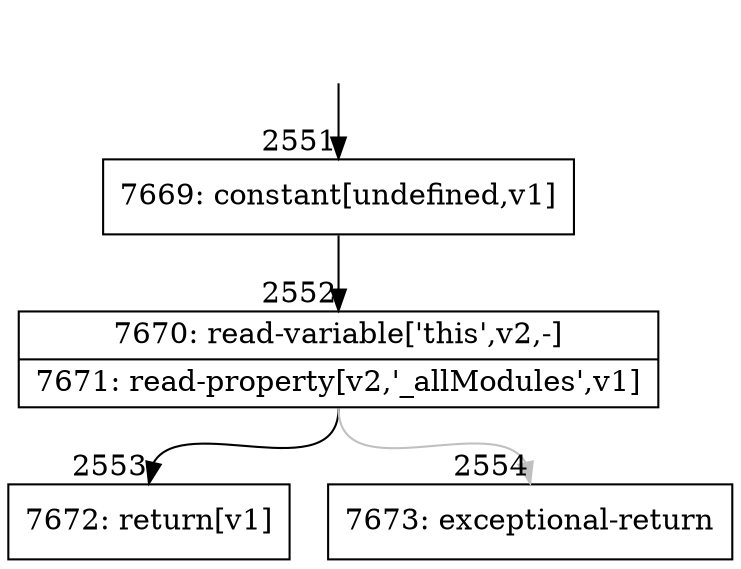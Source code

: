 digraph {
rankdir="TD"
BB_entry278[shape=none,label=""];
BB_entry278 -> BB2551 [tailport=s, headport=n, headlabel="    2551"]
BB2551 [shape=record label="{7669: constant[undefined,v1]}" ] 
BB2551 -> BB2552 [tailport=s, headport=n, headlabel="      2552"]
BB2552 [shape=record label="{7670: read-variable['this',v2,-]|7671: read-property[v2,'_allModules',v1]}" ] 
BB2552 -> BB2553 [tailport=s, headport=n, headlabel="      2553"]
BB2552 -> BB2554 [tailport=s, headport=n, color=gray, headlabel="      2554"]
BB2553 [shape=record label="{7672: return[v1]}" ] 
BB2554 [shape=record label="{7673: exceptional-return}" ] 
//#$~ 2986
}
